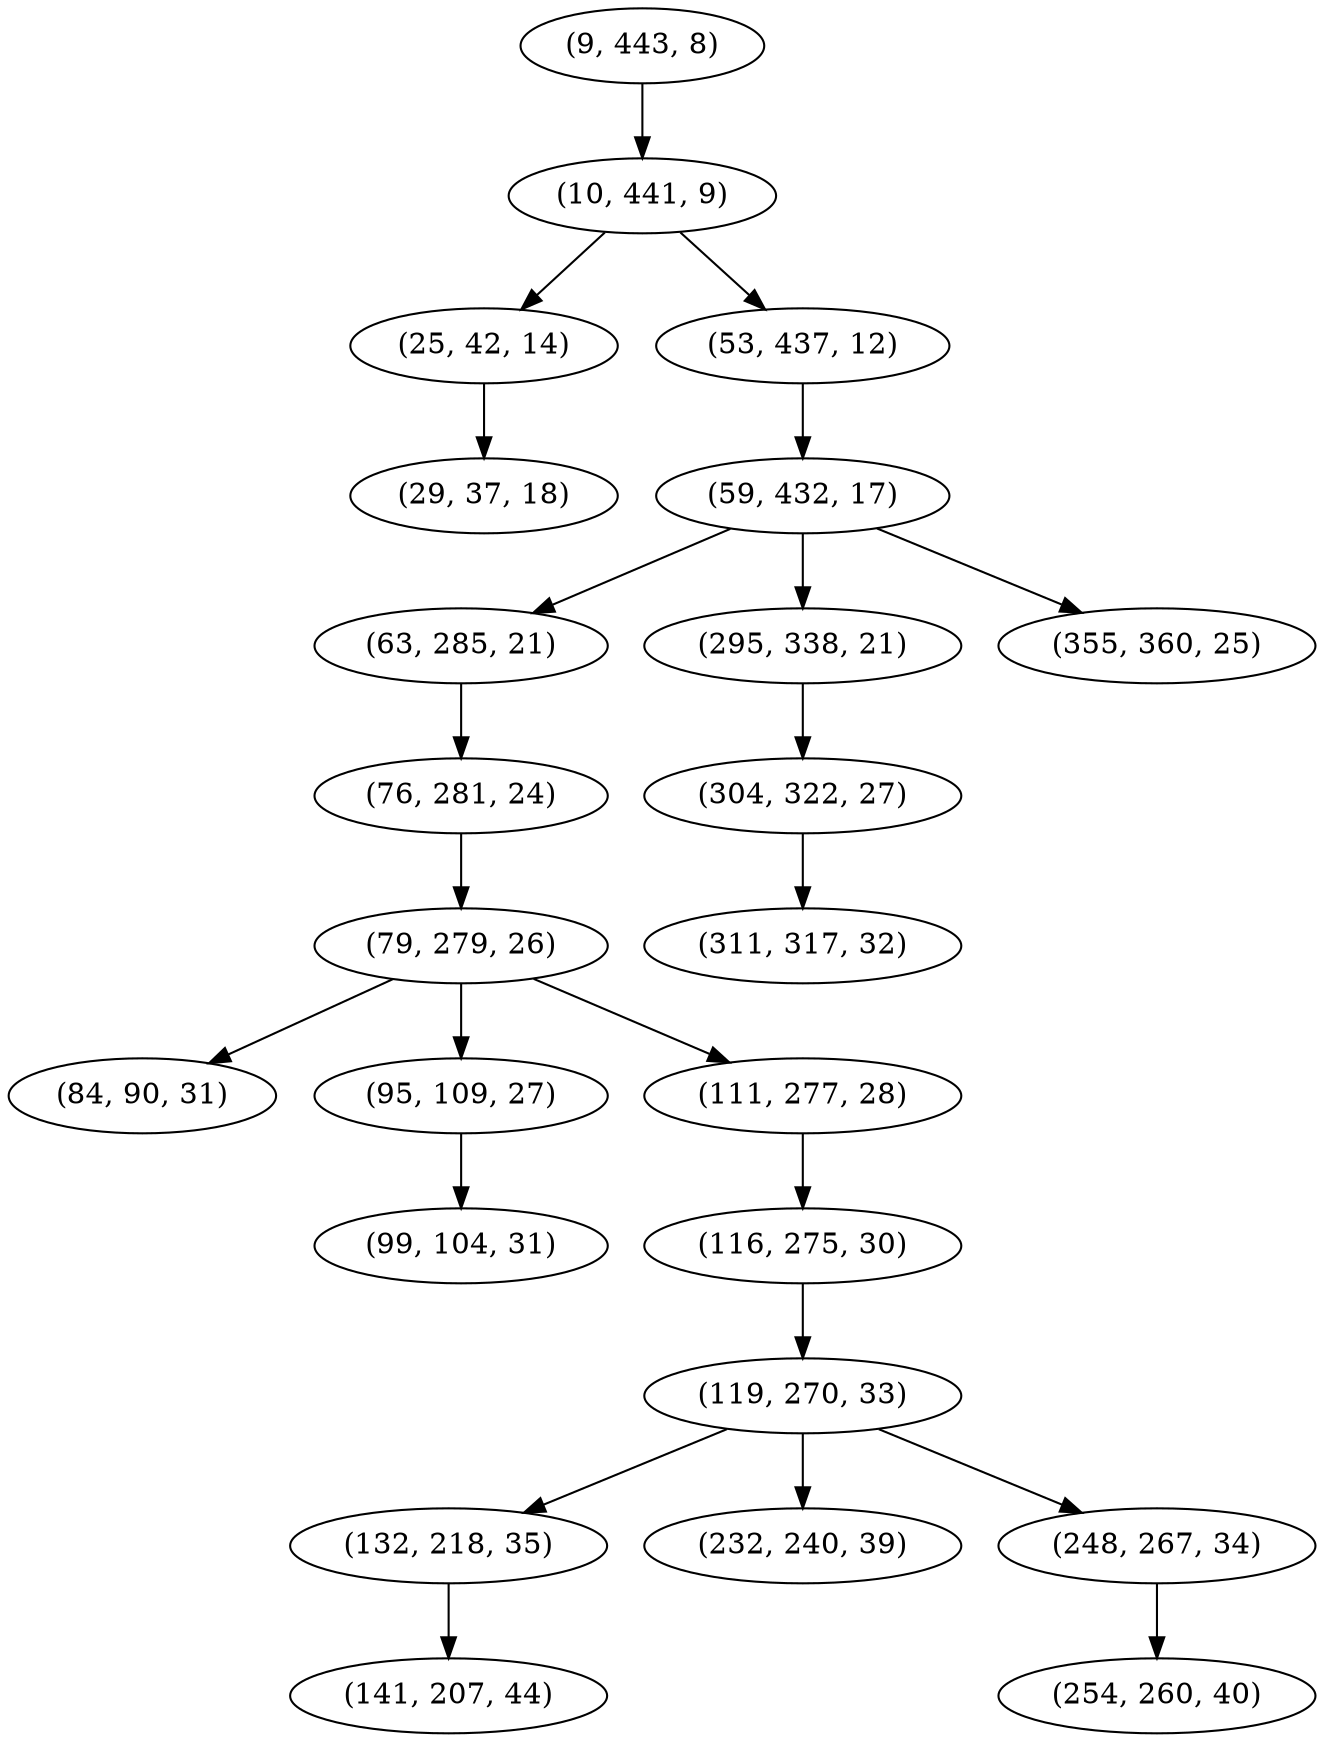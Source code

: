 digraph tree {
    "(9, 443, 8)";
    "(10, 441, 9)";
    "(25, 42, 14)";
    "(29, 37, 18)";
    "(53, 437, 12)";
    "(59, 432, 17)";
    "(63, 285, 21)";
    "(76, 281, 24)";
    "(79, 279, 26)";
    "(84, 90, 31)";
    "(95, 109, 27)";
    "(99, 104, 31)";
    "(111, 277, 28)";
    "(116, 275, 30)";
    "(119, 270, 33)";
    "(132, 218, 35)";
    "(141, 207, 44)";
    "(232, 240, 39)";
    "(248, 267, 34)";
    "(254, 260, 40)";
    "(295, 338, 21)";
    "(304, 322, 27)";
    "(311, 317, 32)";
    "(355, 360, 25)";
    "(9, 443, 8)" -> "(10, 441, 9)";
    "(10, 441, 9)" -> "(25, 42, 14)";
    "(10, 441, 9)" -> "(53, 437, 12)";
    "(25, 42, 14)" -> "(29, 37, 18)";
    "(53, 437, 12)" -> "(59, 432, 17)";
    "(59, 432, 17)" -> "(63, 285, 21)";
    "(59, 432, 17)" -> "(295, 338, 21)";
    "(59, 432, 17)" -> "(355, 360, 25)";
    "(63, 285, 21)" -> "(76, 281, 24)";
    "(76, 281, 24)" -> "(79, 279, 26)";
    "(79, 279, 26)" -> "(84, 90, 31)";
    "(79, 279, 26)" -> "(95, 109, 27)";
    "(79, 279, 26)" -> "(111, 277, 28)";
    "(95, 109, 27)" -> "(99, 104, 31)";
    "(111, 277, 28)" -> "(116, 275, 30)";
    "(116, 275, 30)" -> "(119, 270, 33)";
    "(119, 270, 33)" -> "(132, 218, 35)";
    "(119, 270, 33)" -> "(232, 240, 39)";
    "(119, 270, 33)" -> "(248, 267, 34)";
    "(132, 218, 35)" -> "(141, 207, 44)";
    "(248, 267, 34)" -> "(254, 260, 40)";
    "(295, 338, 21)" -> "(304, 322, 27)";
    "(304, 322, 27)" -> "(311, 317, 32)";
}
